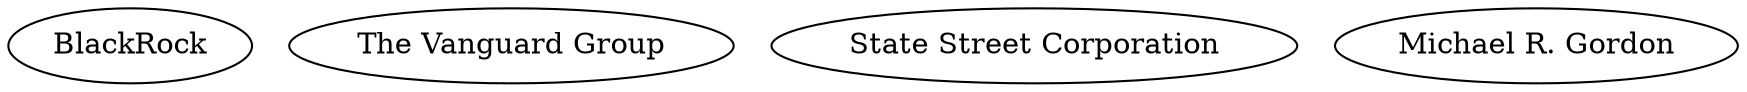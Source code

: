 graph usa {
    subgraph companies {
        b1 [
            label="BlackRock",
            full="BlackRock",
            link="https://es.wikipedia.org/wiki/BlackRock",
        ];
        tvg1 [
            label="The Vanguard Group",
            full="Vanguard",
            link="https://en.wikipedia.org/wiki/The_Vanguard_Group",
        ];
        ssc1 [
            label="State Street Corporation",
            full="State Street",
            link="https://en.wikipedia.org/wiki/State_Street_Corporation",
        ];
    };

    subgraph jounalists {
        mrg1 [
            label="Michael R. Gordon",
            full="Michael R. Gordon",
            link="https://en.wikipedia.org/wiki/Michael_R._Gordon",
        ];
    };
}
